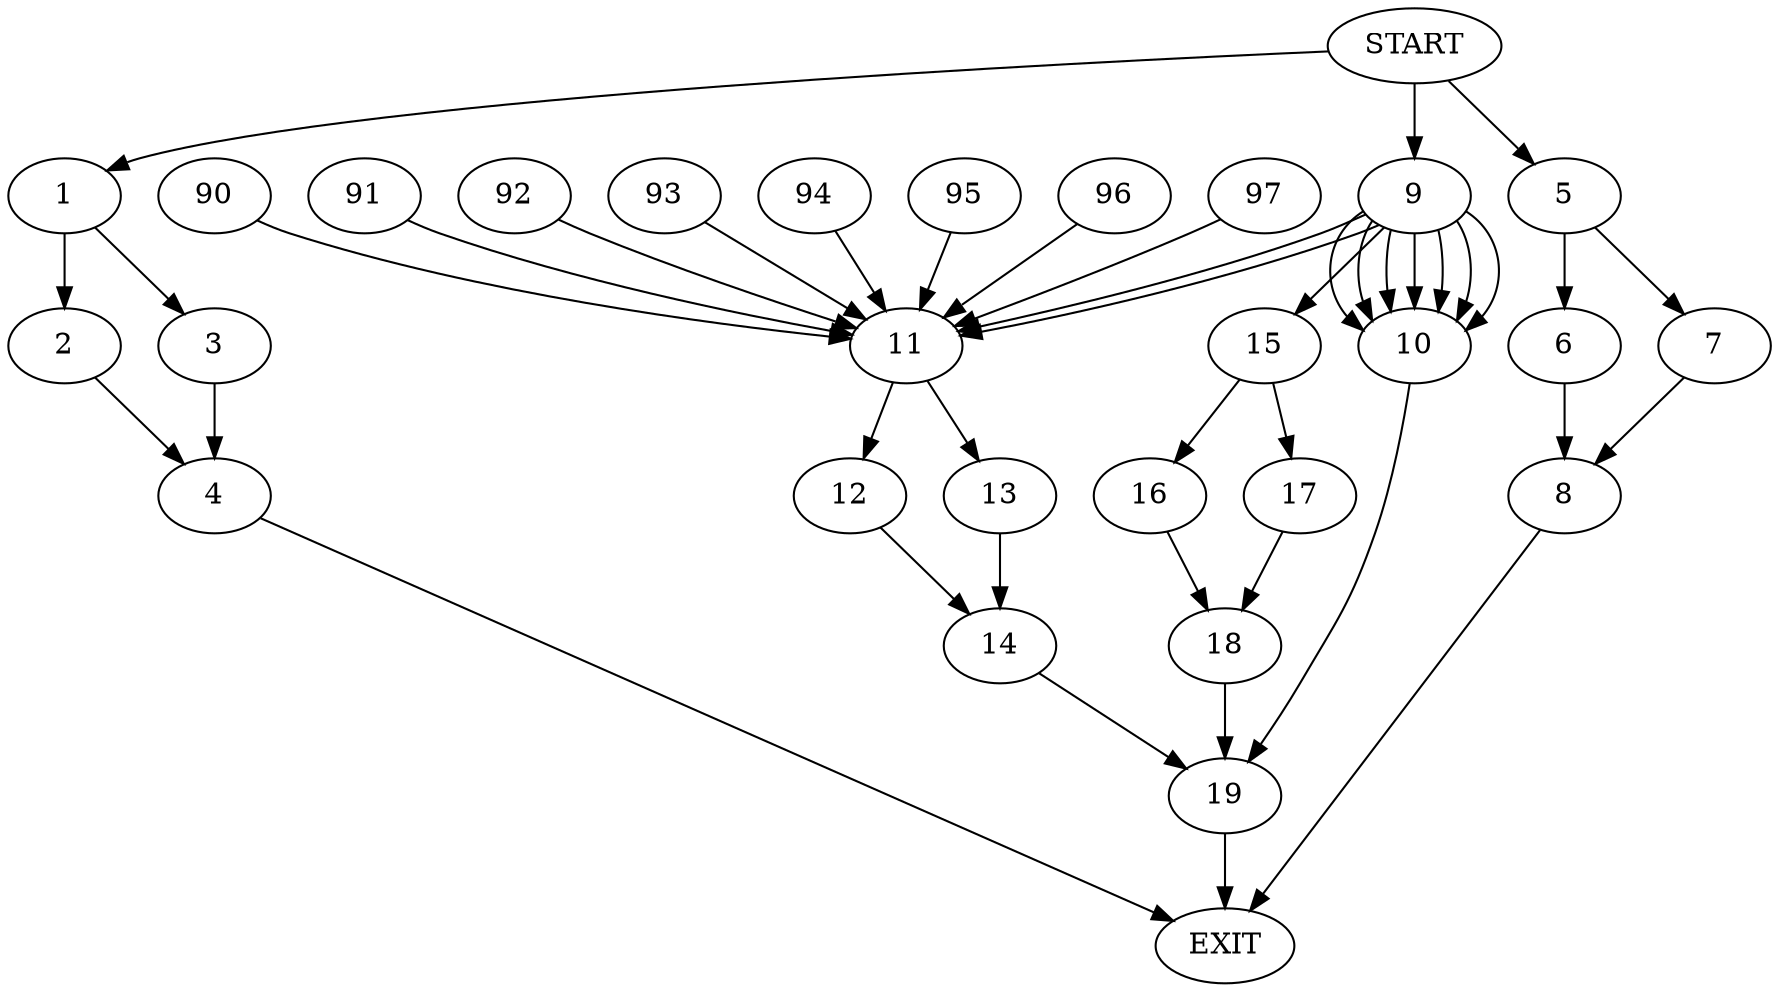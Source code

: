 digraph { 
0 [label="START"];
1;
2;
3;
4;
5;
6;
7;
8;
9;
10;
11;
12;
13;
14;
15;
16;
17;
18;
19;
20[label="EXIT"];
0 -> 9;
0 -> 1;
0:s2 -> 5;
1 -> 2;
1 -> 3;
2 -> 4;
3 -> 4;
4 -> 20;
5 -> 6;
5 -> 7;
6 -> 8;
7 -> 8;
8 -> 20;
9 -> 15;
9 -> 10;
9:s2 -> 10;
9:s3 -> 10;
9:s4 -> 10;
9:s5 -> 10;
9:s6 -> 10;
9:s7 -> 10;
9:s8 -> 11;
9:s9 -> 11;
90 -> 11;
91 -> 11;
92 -> 11;
93 -> 11;
94 -> 11;
95 -> 11;
96 -> 11;
97 -> 11;
10 -> 19;
11 -> 12;
11 -> 13;
12 -> 14;
13 -> 14;
14 -> 19;
15 -> 16;
15 -> 17;
16 -> 18;
17 -> 18;
18 -> 19;
19 -> 20;
}